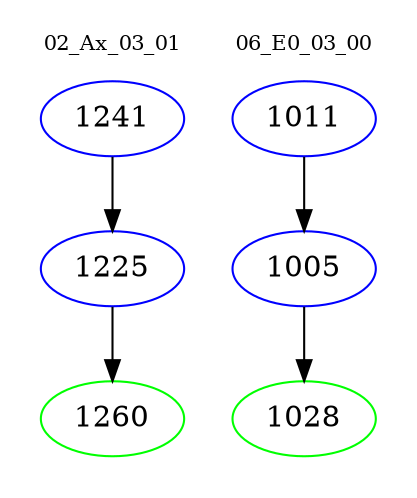 digraph{
subgraph cluster_0 {
color = white
label = "02_Ax_03_01";
fontsize=10;
T0_1241 [label="1241", color="blue"]
T0_1241 -> T0_1225 [color="black"]
T0_1225 [label="1225", color="blue"]
T0_1225 -> T0_1260 [color="black"]
T0_1260 [label="1260", color="green"]
}
subgraph cluster_1 {
color = white
label = "06_E0_03_00";
fontsize=10;
T1_1011 [label="1011", color="blue"]
T1_1011 -> T1_1005 [color="black"]
T1_1005 [label="1005", color="blue"]
T1_1005 -> T1_1028 [color="black"]
T1_1028 [label="1028", color="green"]
}
}
